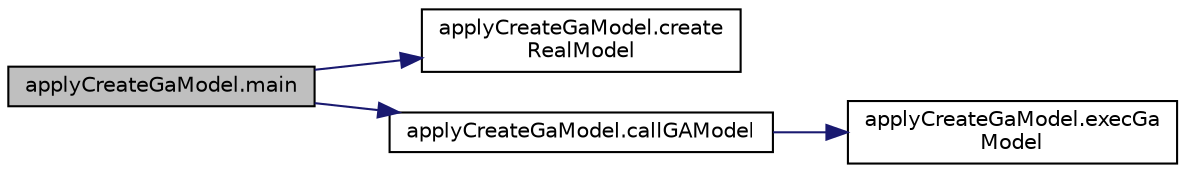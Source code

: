 digraph "applyCreateGaModel.main"
{
  edge [fontname="Helvetica",fontsize="10",labelfontname="Helvetica",labelfontsize="10"];
  node [fontname="Helvetica",fontsize="10",shape=record];
  rankdir="LR";
  Node17 [label="applyCreateGaModel.main",height=0.2,width=0.4,color="black", fillcolor="grey75", style="filled", fontcolor="black"];
  Node17 -> Node18 [color="midnightblue",fontsize="10",style="solid",fontname="Helvetica"];
  Node18 [label="applyCreateGaModel.create\lRealModel",height=0.2,width=0.4,color="black", fillcolor="white", style="filled",URL="$namespaceapply_create_ga_model.html#a96a0cdc0dba9ffa94749e9b4ed1cdbac"];
  Node17 -> Node19 [color="midnightblue",fontsize="10",style="solid",fontname="Helvetica"];
  Node19 [label="applyCreateGaModel.callGAModel",height=0.2,width=0.4,color="black", fillcolor="white", style="filled",URL="$namespaceapply_create_ga_model.html#a722494b5d31181cb3688c006372c8751"];
  Node19 -> Node20 [color="midnightblue",fontsize="10",style="solid",fontname="Helvetica"];
  Node20 [label="applyCreateGaModel.execGa\lModel",height=0.2,width=0.4,color="black", fillcolor="white", style="filled",URL="$namespaceapply_create_ga_model.html#a8d37832259617b21032ee52669c4e854"];
}
